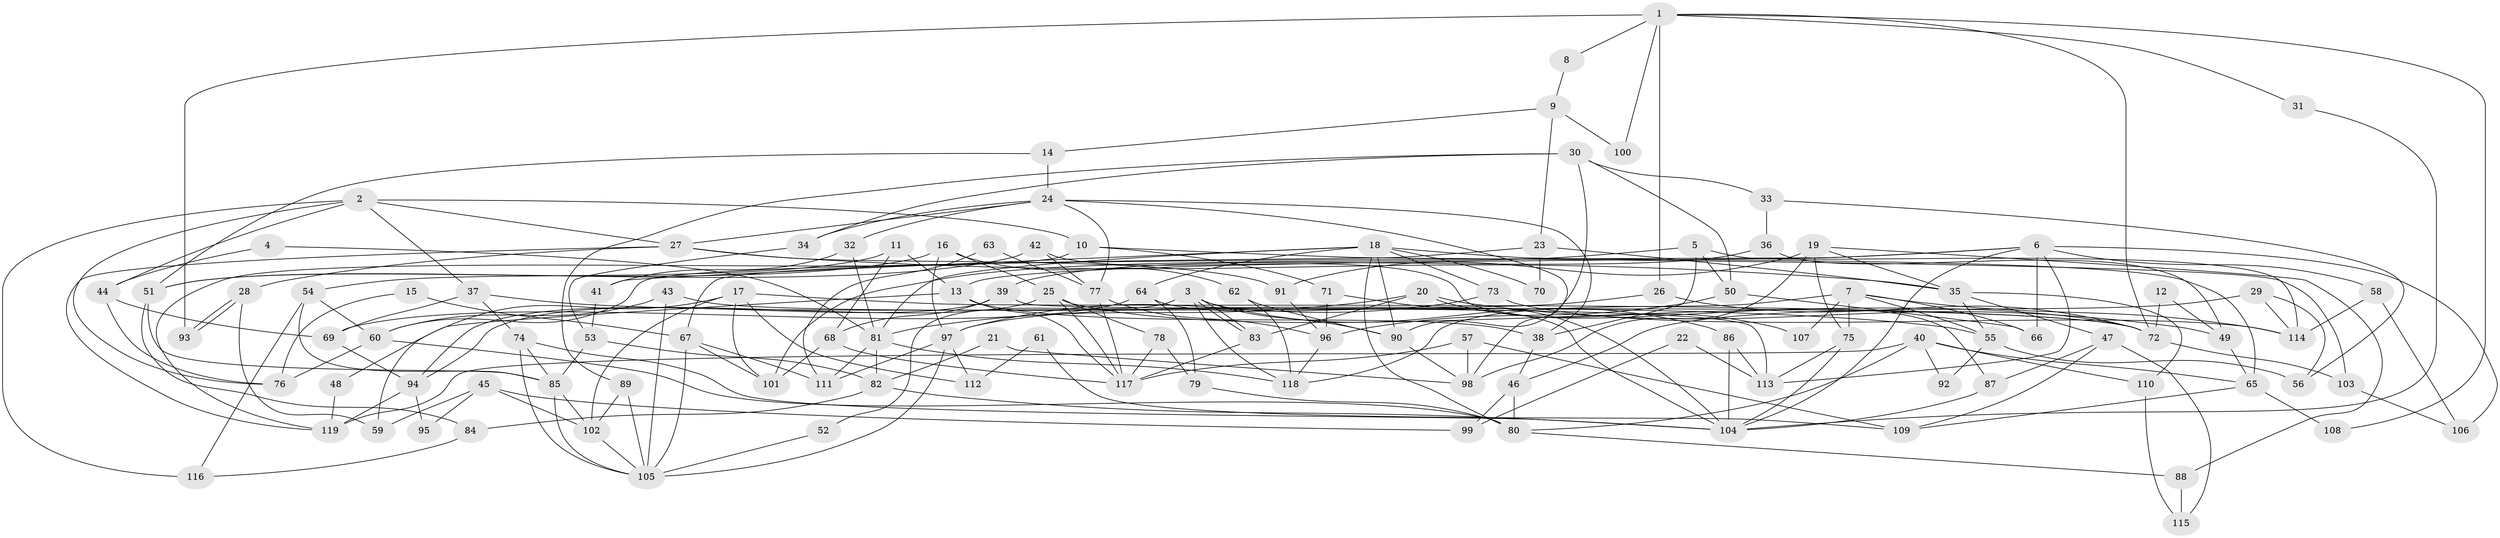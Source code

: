 // Generated by graph-tools (version 1.1) at 2025/49/03/09/25 04:49:11]
// undirected, 119 vertices, 238 edges
graph export_dot {
graph [start="1"]
  node [color=gray90,style=filled];
  1;
  2;
  3;
  4;
  5;
  6;
  7;
  8;
  9;
  10;
  11;
  12;
  13;
  14;
  15;
  16;
  17;
  18;
  19;
  20;
  21;
  22;
  23;
  24;
  25;
  26;
  27;
  28;
  29;
  30;
  31;
  32;
  33;
  34;
  35;
  36;
  37;
  38;
  39;
  40;
  41;
  42;
  43;
  44;
  45;
  46;
  47;
  48;
  49;
  50;
  51;
  52;
  53;
  54;
  55;
  56;
  57;
  58;
  59;
  60;
  61;
  62;
  63;
  64;
  65;
  66;
  67;
  68;
  69;
  70;
  71;
  72;
  73;
  74;
  75;
  76;
  77;
  78;
  79;
  80;
  81;
  82;
  83;
  84;
  85;
  86;
  87;
  88;
  89;
  90;
  91;
  92;
  93;
  94;
  95;
  96;
  97;
  98;
  99;
  100;
  101;
  102;
  103;
  104;
  105;
  106;
  107;
  108;
  109;
  110;
  111;
  112;
  113;
  114;
  115;
  116;
  117;
  118;
  119;
  1 -- 72;
  1 -- 26;
  1 -- 8;
  1 -- 31;
  1 -- 93;
  1 -- 100;
  1 -- 108;
  2 -- 44;
  2 -- 27;
  2 -- 10;
  2 -- 37;
  2 -- 76;
  2 -- 116;
  3 -- 83;
  3 -- 83;
  3 -- 90;
  3 -- 52;
  3 -- 86;
  3 -- 118;
  4 -- 44;
  4 -- 81;
  5 -- 38;
  5 -- 101;
  5 -- 50;
  5 -- 114;
  6 -- 66;
  6 -- 104;
  6 -- 13;
  6 -- 58;
  6 -- 60;
  6 -- 106;
  6 -- 113;
  7 -- 75;
  7 -- 114;
  7 -- 55;
  7 -- 66;
  7 -- 107;
  7 -- 118;
  8 -- 9;
  9 -- 14;
  9 -- 23;
  9 -- 100;
  10 -- 71;
  10 -- 103;
  10 -- 119;
  11 -- 68;
  11 -- 54;
  11 -- 13;
  12 -- 72;
  12 -- 49;
  13 -- 38;
  13 -- 48;
  13 -- 117;
  14 -- 51;
  14 -- 24;
  15 -- 76;
  15 -- 67;
  16 -- 25;
  16 -- 62;
  16 -- 51;
  16 -- 97;
  17 -- 102;
  17 -- 72;
  17 -- 59;
  17 -- 101;
  17 -- 112;
  18 -- 90;
  18 -- 64;
  18 -- 41;
  18 -- 65;
  18 -- 70;
  18 -- 73;
  18 -- 80;
  18 -- 81;
  19 -- 91;
  19 -- 35;
  19 -- 75;
  19 -- 88;
  19 -- 98;
  20 -- 83;
  20 -- 81;
  20 -- 49;
  20 -- 107;
  21 -- 98;
  21 -- 82;
  22 -- 113;
  22 -- 99;
  23 -- 67;
  23 -- 35;
  23 -- 70;
  24 -- 32;
  24 -- 27;
  24 -- 34;
  24 -- 38;
  24 -- 77;
  24 -- 98;
  25 -- 72;
  25 -- 117;
  25 -- 78;
  25 -- 94;
  26 -- 97;
  26 -- 72;
  27 -- 35;
  27 -- 119;
  27 -- 28;
  27 -- 91;
  28 -- 93;
  28 -- 93;
  28 -- 59;
  29 -- 46;
  29 -- 114;
  29 -- 56;
  30 -- 34;
  30 -- 50;
  30 -- 33;
  30 -- 89;
  30 -- 90;
  31 -- 104;
  32 -- 81;
  32 -- 41;
  33 -- 56;
  33 -- 36;
  34 -- 53;
  35 -- 47;
  35 -- 55;
  35 -- 110;
  36 -- 49;
  36 -- 39;
  37 -- 74;
  37 -- 55;
  37 -- 69;
  38 -- 46;
  39 -- 113;
  39 -- 68;
  39 -- 94;
  40 -- 80;
  40 -- 119;
  40 -- 65;
  40 -- 92;
  40 -- 110;
  41 -- 53;
  42 -- 51;
  42 -- 77;
  42 -- 87;
  43 -- 60;
  43 -- 105;
  43 -- 72;
  44 -- 76;
  44 -- 69;
  45 -- 102;
  45 -- 59;
  45 -- 95;
  45 -- 99;
  46 -- 80;
  46 -- 99;
  47 -- 115;
  47 -- 109;
  47 -- 87;
  48 -- 119;
  49 -- 65;
  50 -- 96;
  50 -- 66;
  51 -- 85;
  51 -- 84;
  52 -- 105;
  53 -- 85;
  53 -- 82;
  54 -- 85;
  54 -- 116;
  54 -- 60;
  55 -- 56;
  55 -- 92;
  57 -- 117;
  57 -- 98;
  57 -- 109;
  58 -- 114;
  58 -- 106;
  60 -- 76;
  60 -- 80;
  61 -- 112;
  61 -- 109;
  62 -- 118;
  62 -- 90;
  63 -- 111;
  63 -- 77;
  64 -- 104;
  64 -- 69;
  64 -- 79;
  65 -- 108;
  65 -- 109;
  67 -- 101;
  67 -- 111;
  67 -- 105;
  68 -- 117;
  68 -- 101;
  69 -- 94;
  71 -- 96;
  71 -- 104;
  72 -- 103;
  73 -- 97;
  73 -- 114;
  74 -- 105;
  74 -- 104;
  74 -- 85;
  75 -- 113;
  75 -- 104;
  77 -- 117;
  77 -- 96;
  78 -- 79;
  78 -- 117;
  79 -- 80;
  80 -- 88;
  81 -- 118;
  81 -- 82;
  81 -- 111;
  82 -- 104;
  82 -- 84;
  83 -- 117;
  84 -- 116;
  85 -- 105;
  85 -- 102;
  86 -- 104;
  86 -- 113;
  87 -- 104;
  88 -- 115;
  89 -- 105;
  89 -- 102;
  90 -- 98;
  91 -- 96;
  94 -- 95;
  94 -- 119;
  96 -- 118;
  97 -- 105;
  97 -- 111;
  97 -- 112;
  102 -- 105;
  103 -- 106;
  110 -- 115;
}
